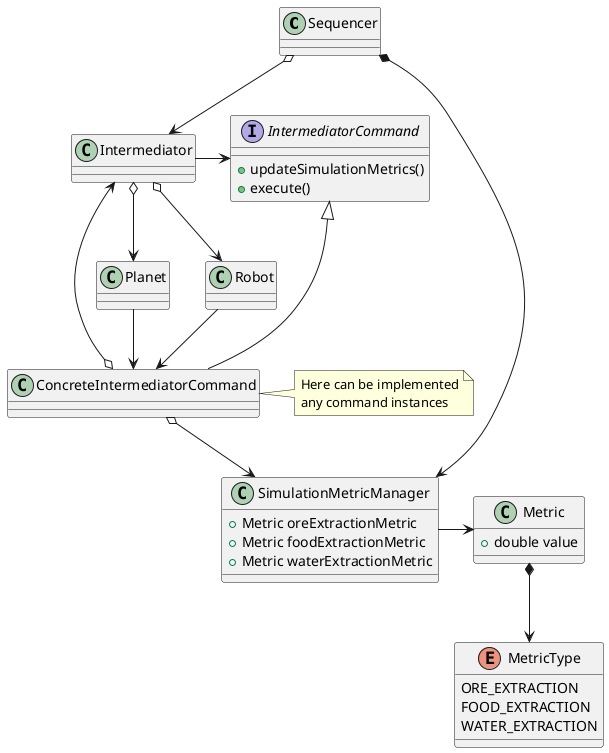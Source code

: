 @startuml
'https://plantuml.com/class-diagram

class Sequencer

class Intermediator
class Planet
class Robot

interface IntermediatorCommand {
    +updateSimulationMetrics()
    +execute()
}
class ConcreteIntermediatorCommand

Intermediator -> IntermediatorCommand
Intermediator o-> Planet
Intermediator o-> Robot

ConcreteIntermediatorCommand o--> Intermediator

Planet -> ConcreteIntermediatorCommand
Robot -> ConcreteIntermediatorCommand

IntermediatorCommand <|--- ConcreteIntermediatorCommand
note right of ConcreteIntermediatorCommand
    Here can be implemented
    any command instances
end note

class Metric {
    +double value
}
class SimulationMetricManager {
    +Metric oreExtractionMetric
    +Metric foodExtractionMetric
    +Metric waterExtractionMetric
}
enum MetricType {
    ORE_EXTRACTION
    FOOD_EXTRACTION
    WATER_EXTRACTION
}

Metric *--> MetricType

ConcreteIntermediatorCommand o--> SimulationMetricManager
SimulationMetricManager -> Metric

Sequencer *--> SimulationMetricManager
Sequencer o--> Intermediator

@enduml